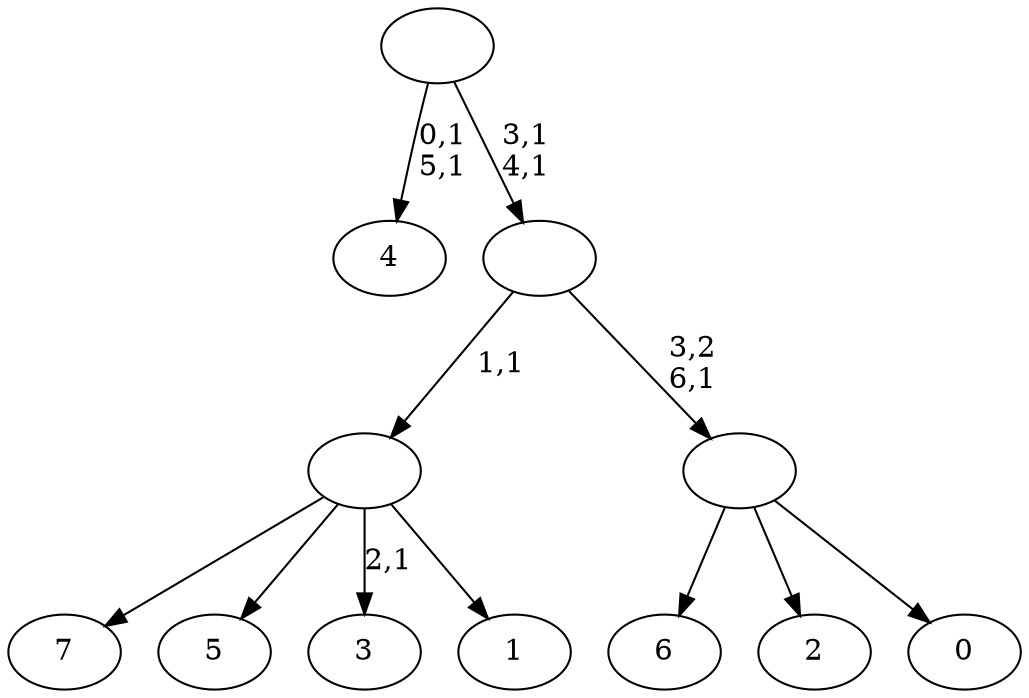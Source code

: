 digraph T {
	15 [label="7"]
	14 [label="6"]
	13 [label="5"]
	12 [label="4"]
	9 [label="3"]
	7 [label="2"]
	6 [label="1"]
	5 [label=""]
	4 [label="0"]
	3 [label=""]
	2 [label=""]
	0 [label=""]
	5 -> 9 [label="2,1"]
	5 -> 15 [label=""]
	5 -> 13 [label=""]
	5 -> 6 [label=""]
	3 -> 14 [label=""]
	3 -> 7 [label=""]
	3 -> 4 [label=""]
	2 -> 5 [label="1,1"]
	2 -> 3 [label="3,2\n6,1"]
	0 -> 2 [label="3,1\n4,1"]
	0 -> 12 [label="0,1\n5,1"]
}
